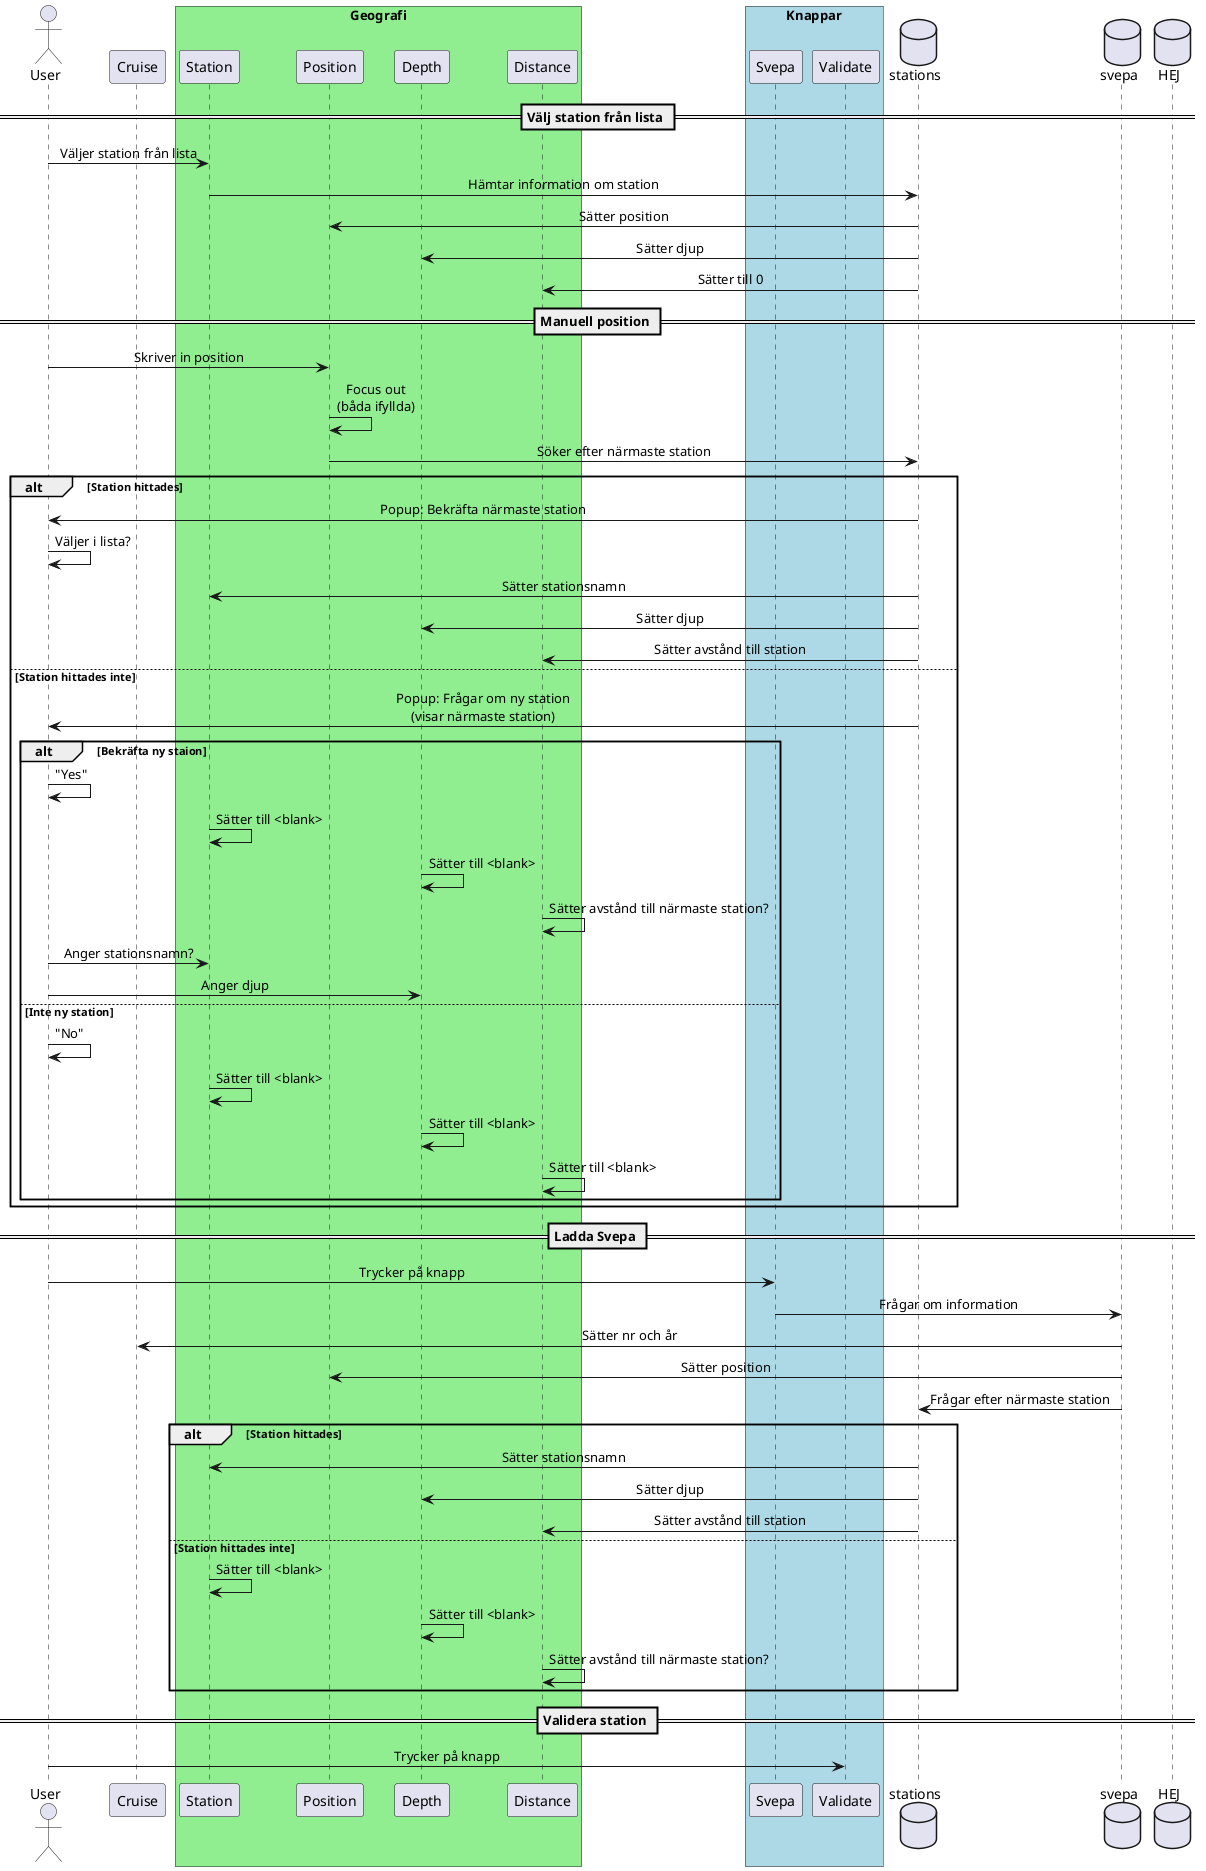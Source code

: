 @startuml Försystem
'skinparam Style strictuml
skinparam SequenceMessageAlignment center

actor User
participant Cruise
box "Geografi" #LightGreen
participant Station
participant Position
participant Depth
participant Distance
end box
box "Knappar" #LightBlue
participant Svepa
participant Validate
end box
database stations 
database svepa
database HEJ

== Välj station från lista ==
User -> Station : Väljer station från lista 
Station -> stations : Hämtar information om station 
stations -> Position : Sätter position
stations -> Depth : Sätter djup
stations -> Distance : Sätter till 0


== Manuell position ==
User -> Position : Skriver in position
Position -> Position : Focus out\n(båda ifyllda)
Position -> stations : Söker efter närmaste station
    alt Station hittades 
        stations -> User : Popup: Bekräfta närmaste station 
        User -> User : Väljer i lista? 
        stations -> Station : Sätter stationsnamn
        stations -> Depth : Sätter djup 
        stations -> Distance : Sätter avstånd till station
    else Station hittades inte 
        stations -> User : Popup: Frågar om ny station\n(visar närmaste station)
        alt Bekräfta ny staion 
            User -> User : "Yes"
            Station -> Station : Sätter till <blank>
            Depth -> Depth : Sätter till <blank>
            Distance -> Distance : Sätter avstånd till närmaste station?
            User -> Station : Anger stationsnamn?
            User -> Depth : Anger djup
        else Inte ny station 
            User -> User : "No"
            Station -> Station : Sätter till <blank>
            Depth -> Depth : Sätter till <blank>
            Distance -> Distance : Sätter till <blank>

        end
    end


== Ladda Svepa ==
User -> Svepa : Trycker på knapp
Svepa -> svepa : Frågar om information
svepa -> Cruise : Sätter nr och år
svepa -> Position : Sätter position
svepa -> stations : Frågar efter närmaste station
    alt Station hittades 
        stations -> Station : Sätter stationsnamn
        stations -> Depth : Sätter djup 
        stations -> Distance : Sätter avstånd till station
    else Station hittades inte
        Station -> Station : Sätter till <blank>
        Depth -> Depth : Sätter till <blank>
        Distance -> Distance : Sätter avstånd till närmaste station?
    end



== Validera station ==
User -> Validate : Trycker på knapp 


@enduml